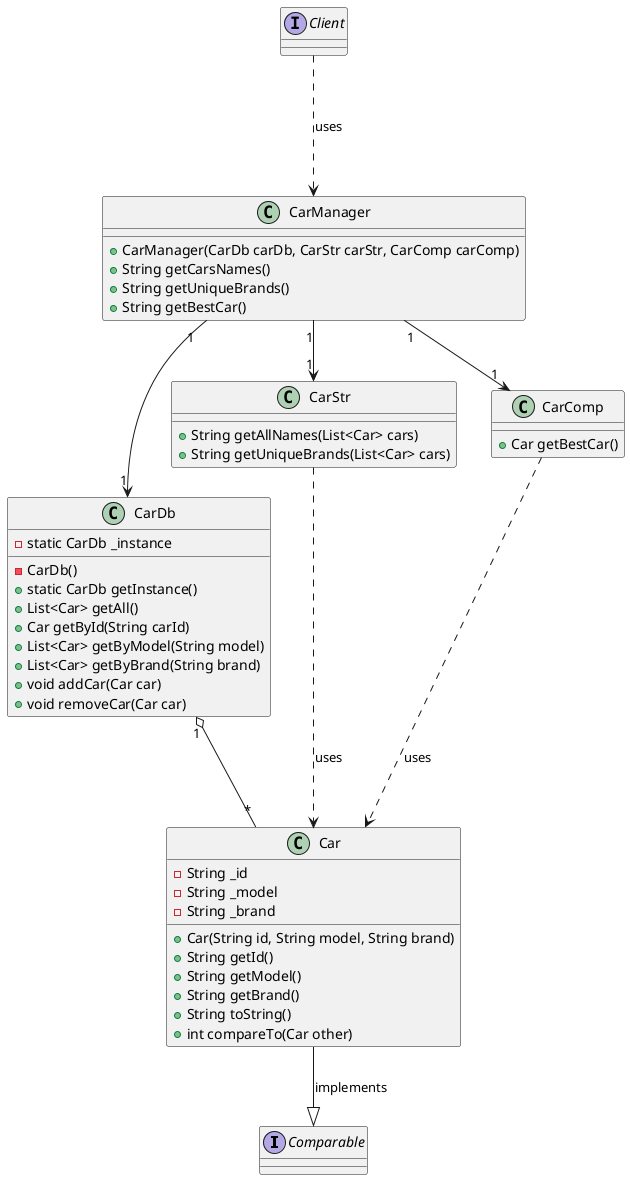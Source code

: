 @startuml refactoredSRP(S)
interface Comparable
interface Client

class Car {
    - String _id
    - String _model
    - String _brand
    + Car(String id, String model, String brand)
    + String getId()
    + String getModel()
    + String getBrand()
    + String toString()
    + int compareTo(Car other)
}

class CarDb {
    - static CarDb _instance
    - CarDb()
    + static CarDb getInstance()
    + List<Car> getAll()
    + Car getById(String carId)
    + List<Car> getByModel(String model)
    + List<Car> getByBrand(String brand)
    + void addCar(Car car)
    + void removeCar(Car car)
}

class CarStr {
    + String getAllNames(List<Car> cars)
    + String getUniqueBrands(List<Car> cars)
}

class CarComp {
    + Car getBestCar()
}

class CarManager {
    + CarManager(CarDb carDb, CarStr carStr, CarComp carComp)
    + String getCarsNames()
    + String getUniqueBrands()
    + String getBestCar()
}

CarManager "1" --> "1" CarDb
CarManager "1" --> "1" CarStr
CarManager "1" --> "1" CarComp
CarDb "1" o-- "*" Car
CarStr  -.->  Car : uses
CarComp  -.->  Car : uses
Car --|> Comparable : implements
Client -.-> CarManager : uses
@enduml